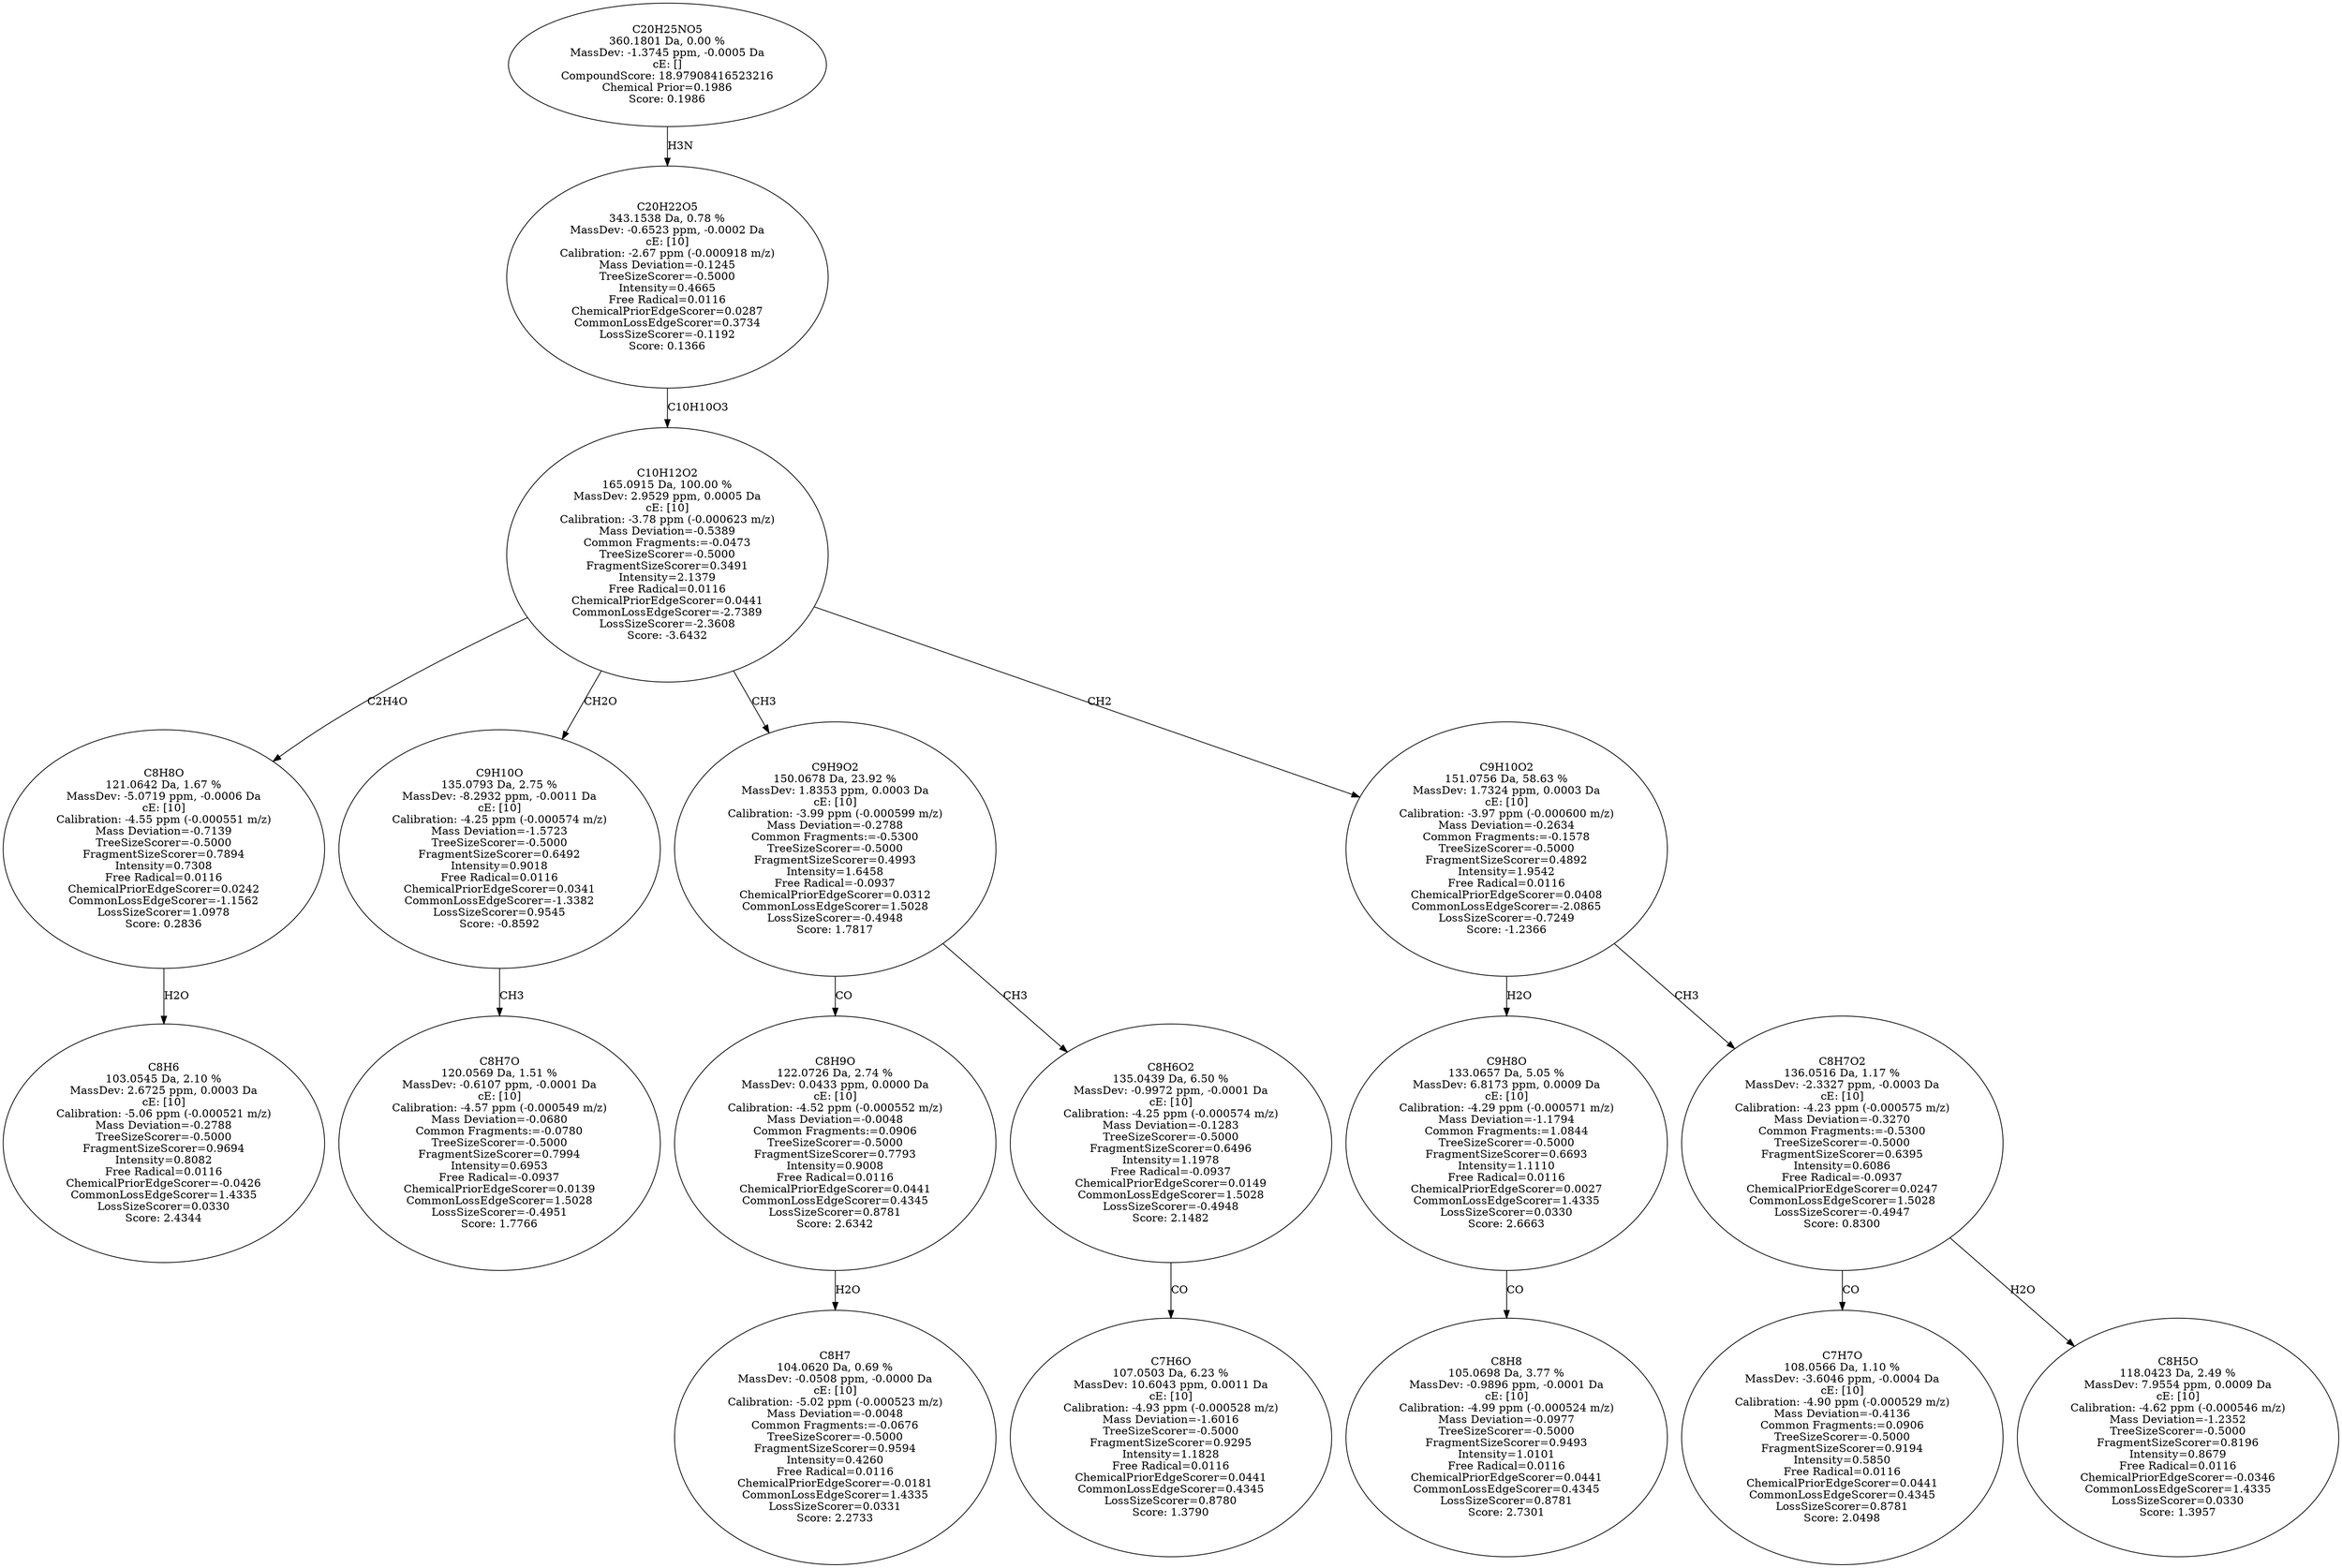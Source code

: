 strict digraph {
v1 [label="C8H6\n103.0545 Da, 2.10 %\nMassDev: 2.6725 ppm, 0.0003 Da\ncE: [10]\nCalibration: -5.06 ppm (-0.000521 m/z)\nMass Deviation=-0.2788\nTreeSizeScorer=-0.5000\nFragmentSizeScorer=0.9694\nIntensity=0.8082\nFree Radical=0.0116\nChemicalPriorEdgeScorer=-0.0426\nCommonLossEdgeScorer=1.4335\nLossSizeScorer=0.0330\nScore: 2.4344"];
v2 [label="C8H8O\n121.0642 Da, 1.67 %\nMassDev: -5.0719 ppm, -0.0006 Da\ncE: [10]\nCalibration: -4.55 ppm (-0.000551 m/z)\nMass Deviation=-0.7139\nTreeSizeScorer=-0.5000\nFragmentSizeScorer=0.7894\nIntensity=0.7308\nFree Radical=0.0116\nChemicalPriorEdgeScorer=0.0242\nCommonLossEdgeScorer=-1.1562\nLossSizeScorer=1.0978\nScore: 0.2836"];
v3 [label="C8H7O\n120.0569 Da, 1.51 %\nMassDev: -0.6107 ppm, -0.0001 Da\ncE: [10]\nCalibration: -4.57 ppm (-0.000549 m/z)\nMass Deviation=-0.0680\nCommon Fragments:=-0.0780\nTreeSizeScorer=-0.5000\nFragmentSizeScorer=0.7994\nIntensity=0.6953\nFree Radical=-0.0937\nChemicalPriorEdgeScorer=0.0139\nCommonLossEdgeScorer=1.5028\nLossSizeScorer=-0.4951\nScore: 1.7766"];
v4 [label="C9H10O\n135.0793 Da, 2.75 %\nMassDev: -8.2932 ppm, -0.0011 Da\ncE: [10]\nCalibration: -4.25 ppm (-0.000574 m/z)\nMass Deviation=-1.5723\nTreeSizeScorer=-0.5000\nFragmentSizeScorer=0.6492\nIntensity=0.9018\nFree Radical=0.0116\nChemicalPriorEdgeScorer=0.0341\nCommonLossEdgeScorer=-1.3382\nLossSizeScorer=0.9545\nScore: -0.8592"];
v5 [label="C8H7\n104.0620 Da, 0.69 %\nMassDev: -0.0508 ppm, -0.0000 Da\ncE: [10]\nCalibration: -5.02 ppm (-0.000523 m/z)\nMass Deviation=-0.0048\nCommon Fragments:=-0.0676\nTreeSizeScorer=-0.5000\nFragmentSizeScorer=0.9594\nIntensity=0.4260\nFree Radical=0.0116\nChemicalPriorEdgeScorer=-0.0181\nCommonLossEdgeScorer=1.4335\nLossSizeScorer=0.0331\nScore: 2.2733"];
v6 [label="C8H9O\n122.0726 Da, 2.74 %\nMassDev: 0.0433 ppm, 0.0000 Da\ncE: [10]\nCalibration: -4.52 ppm (-0.000552 m/z)\nMass Deviation=-0.0048\nCommon Fragments:=0.0906\nTreeSizeScorer=-0.5000\nFragmentSizeScorer=0.7793\nIntensity=0.9008\nFree Radical=0.0116\nChemicalPriorEdgeScorer=0.0441\nCommonLossEdgeScorer=0.4345\nLossSizeScorer=0.8781\nScore: 2.6342"];
v7 [label="C7H6O\n107.0503 Da, 6.23 %\nMassDev: 10.6043 ppm, 0.0011 Da\ncE: [10]\nCalibration: -4.93 ppm (-0.000528 m/z)\nMass Deviation=-1.6016\nTreeSizeScorer=-0.5000\nFragmentSizeScorer=0.9295\nIntensity=1.1828\nFree Radical=0.0116\nChemicalPriorEdgeScorer=0.0441\nCommonLossEdgeScorer=0.4345\nLossSizeScorer=0.8780\nScore: 1.3790"];
v8 [label="C8H6O2\n135.0439 Da, 6.50 %\nMassDev: -0.9972 ppm, -0.0001 Da\ncE: [10]\nCalibration: -4.25 ppm (-0.000574 m/z)\nMass Deviation=-0.1283\nTreeSizeScorer=-0.5000\nFragmentSizeScorer=0.6496\nIntensity=1.1978\nFree Radical=-0.0937\nChemicalPriorEdgeScorer=0.0149\nCommonLossEdgeScorer=1.5028\nLossSizeScorer=-0.4948\nScore: 2.1482"];
v9 [label="C9H9O2\n150.0678 Da, 23.92 %\nMassDev: 1.8353 ppm, 0.0003 Da\ncE: [10]\nCalibration: -3.99 ppm (-0.000599 m/z)\nMass Deviation=-0.2788\nCommon Fragments:=-0.5300\nTreeSizeScorer=-0.5000\nFragmentSizeScorer=0.4993\nIntensity=1.6458\nFree Radical=-0.0937\nChemicalPriorEdgeScorer=0.0312\nCommonLossEdgeScorer=1.5028\nLossSizeScorer=-0.4948\nScore: 1.7817"];
v10 [label="C8H8\n105.0698 Da, 3.77 %\nMassDev: -0.9896 ppm, -0.0001 Da\ncE: [10]\nCalibration: -4.99 ppm (-0.000524 m/z)\nMass Deviation=-0.0977\nTreeSizeScorer=-0.5000\nFragmentSizeScorer=0.9493\nIntensity=1.0101\nFree Radical=0.0116\nChemicalPriorEdgeScorer=0.0441\nCommonLossEdgeScorer=0.4345\nLossSizeScorer=0.8781\nScore: 2.7301"];
v11 [label="C9H8O\n133.0657 Da, 5.05 %\nMassDev: 6.8173 ppm, 0.0009 Da\ncE: [10]\nCalibration: -4.29 ppm (-0.000571 m/z)\nMass Deviation=-1.1794\nCommon Fragments:=1.0844\nTreeSizeScorer=-0.5000\nFragmentSizeScorer=0.6693\nIntensity=1.1110\nFree Radical=0.0116\nChemicalPriorEdgeScorer=0.0027\nCommonLossEdgeScorer=1.4335\nLossSizeScorer=0.0330\nScore: 2.6663"];
v12 [label="C7H7O\n108.0566 Da, 1.10 %\nMassDev: -3.6046 ppm, -0.0004 Da\ncE: [10]\nCalibration: -4.90 ppm (-0.000529 m/z)\nMass Deviation=-0.4136\nCommon Fragments:=0.0906\nTreeSizeScorer=-0.5000\nFragmentSizeScorer=0.9194\nIntensity=0.5850\nFree Radical=0.0116\nChemicalPriorEdgeScorer=0.0441\nCommonLossEdgeScorer=0.4345\nLossSizeScorer=0.8781\nScore: 2.0498"];
v13 [label="C8H5O\n118.0423 Da, 2.49 %\nMassDev: 7.9554 ppm, 0.0009 Da\ncE: [10]\nCalibration: -4.62 ppm (-0.000546 m/z)\nMass Deviation=-1.2352\nTreeSizeScorer=-0.5000\nFragmentSizeScorer=0.8196\nIntensity=0.8679\nFree Radical=0.0116\nChemicalPriorEdgeScorer=-0.0346\nCommonLossEdgeScorer=1.4335\nLossSizeScorer=0.0330\nScore: 1.3957"];
v14 [label="C8H7O2\n136.0516 Da, 1.17 %\nMassDev: -2.3327 ppm, -0.0003 Da\ncE: [10]\nCalibration: -4.23 ppm (-0.000575 m/z)\nMass Deviation=-0.3270\nCommon Fragments:=-0.5300\nTreeSizeScorer=-0.5000\nFragmentSizeScorer=0.6395\nIntensity=0.6086\nFree Radical=-0.0937\nChemicalPriorEdgeScorer=0.0247\nCommonLossEdgeScorer=1.5028\nLossSizeScorer=-0.4947\nScore: 0.8300"];
v15 [label="C9H10O2\n151.0756 Da, 58.63 %\nMassDev: 1.7324 ppm, 0.0003 Da\ncE: [10]\nCalibration: -3.97 ppm (-0.000600 m/z)\nMass Deviation=-0.2634\nCommon Fragments:=-0.1578\nTreeSizeScorer=-0.5000\nFragmentSizeScorer=0.4892\nIntensity=1.9542\nFree Radical=0.0116\nChemicalPriorEdgeScorer=0.0408\nCommonLossEdgeScorer=-2.0865\nLossSizeScorer=-0.7249\nScore: -1.2366"];
v16 [label="C10H12O2\n165.0915 Da, 100.00 %\nMassDev: 2.9529 ppm, 0.0005 Da\ncE: [10]\nCalibration: -3.78 ppm (-0.000623 m/z)\nMass Deviation=-0.5389\nCommon Fragments:=-0.0473\nTreeSizeScorer=-0.5000\nFragmentSizeScorer=0.3491\nIntensity=2.1379\nFree Radical=0.0116\nChemicalPriorEdgeScorer=0.0441\nCommonLossEdgeScorer=-2.7389\nLossSizeScorer=-2.3608\nScore: -3.6432"];
v17 [label="C20H22O5\n343.1538 Da, 0.78 %\nMassDev: -0.6523 ppm, -0.0002 Da\ncE: [10]\nCalibration: -2.67 ppm (-0.000918 m/z)\nMass Deviation=-0.1245\nTreeSizeScorer=-0.5000\nIntensity=0.4665\nFree Radical=0.0116\nChemicalPriorEdgeScorer=0.0287\nCommonLossEdgeScorer=0.3734\nLossSizeScorer=-0.1192\nScore: 0.1366"];
v18 [label="C20H25NO5\n360.1801 Da, 0.00 %\nMassDev: -1.3745 ppm, -0.0005 Da\ncE: []\nCompoundScore: 18.97908416523216\nChemical Prior=0.1986\nScore: 0.1986"];
v2 -> v1 [label="H2O"];
v16 -> v2 [label="C2H4O"];
v4 -> v3 [label="CH3"];
v16 -> v4 [label="CH2O"];
v6 -> v5 [label="H2O"];
v9 -> v6 [label="CO"];
v8 -> v7 [label="CO"];
v9 -> v8 [label="CH3"];
v16 -> v9 [label="CH3"];
v11 -> v10 [label="CO"];
v15 -> v11 [label="H2O"];
v14 -> v12 [label="CO"];
v14 -> v13 [label="H2O"];
v15 -> v14 [label="CH3"];
v16 -> v15 [label="CH2"];
v17 -> v16 [label="C10H10O3"];
v18 -> v17 [label="H3N"];
}